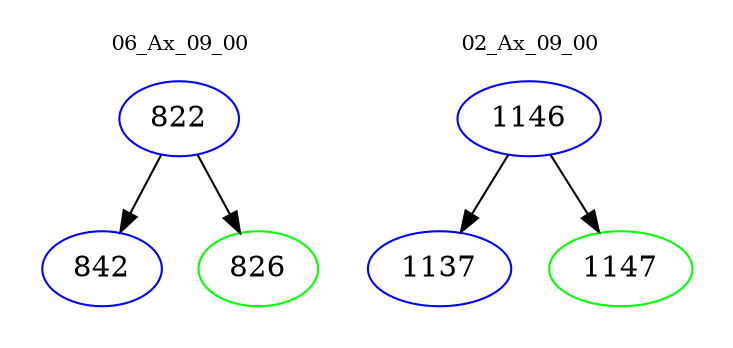 digraph{
subgraph cluster_0 {
color = white
label = "06_Ax_09_00";
fontsize=10;
T0_822 [label="822", color="blue"]
T0_822 -> T0_842 [color="black"]
T0_842 [label="842", color="blue"]
T0_822 -> T0_826 [color="black"]
T0_826 [label="826", color="green"]
}
subgraph cluster_1 {
color = white
label = "02_Ax_09_00";
fontsize=10;
T1_1146 [label="1146", color="blue"]
T1_1146 -> T1_1137 [color="black"]
T1_1137 [label="1137", color="blue"]
T1_1146 -> T1_1147 [color="black"]
T1_1147 [label="1147", color="green"]
}
}
